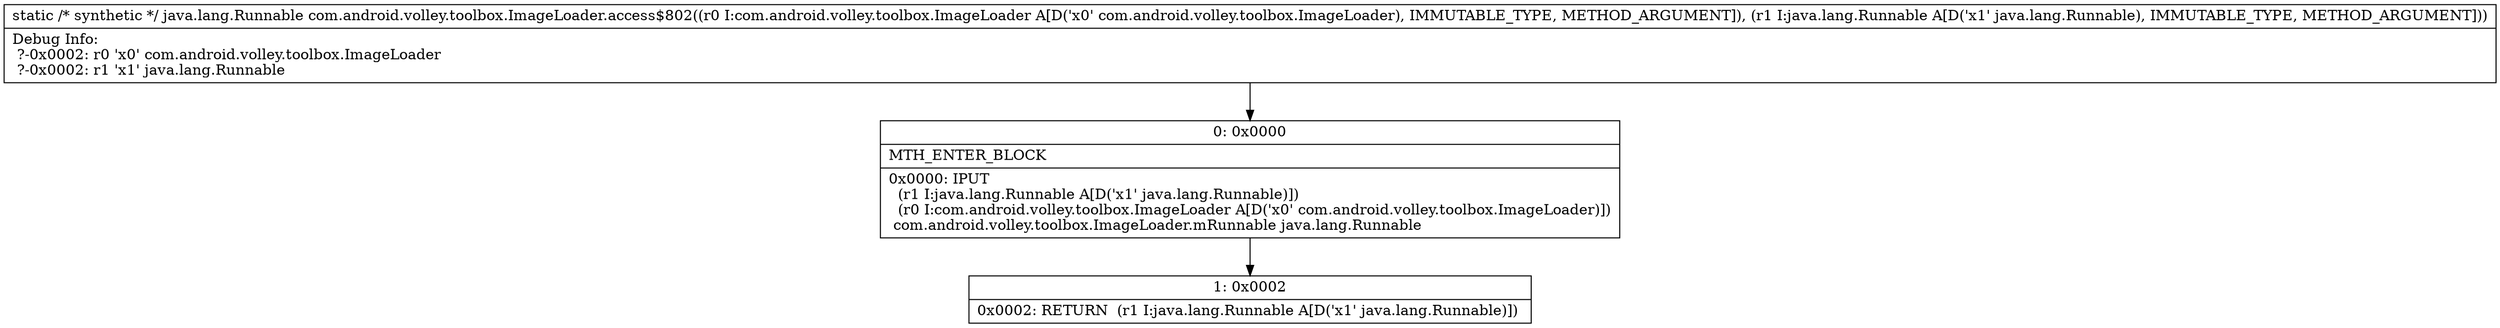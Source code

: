 digraph "CFG forcom.android.volley.toolbox.ImageLoader.access$802(Lcom\/android\/volley\/toolbox\/ImageLoader;Ljava\/lang\/Runnable;)Ljava\/lang\/Runnable;" {
Node_0 [shape=record,label="{0\:\ 0x0000|MTH_ENTER_BLOCK\l|0x0000: IPUT  \l  (r1 I:java.lang.Runnable A[D('x1' java.lang.Runnable)])\l  (r0 I:com.android.volley.toolbox.ImageLoader A[D('x0' com.android.volley.toolbox.ImageLoader)])\l com.android.volley.toolbox.ImageLoader.mRunnable java.lang.Runnable \l}"];
Node_1 [shape=record,label="{1\:\ 0x0002|0x0002: RETURN  (r1 I:java.lang.Runnable A[D('x1' java.lang.Runnable)]) \l}"];
MethodNode[shape=record,label="{static \/* synthetic *\/ java.lang.Runnable com.android.volley.toolbox.ImageLoader.access$802((r0 I:com.android.volley.toolbox.ImageLoader A[D('x0' com.android.volley.toolbox.ImageLoader), IMMUTABLE_TYPE, METHOD_ARGUMENT]), (r1 I:java.lang.Runnable A[D('x1' java.lang.Runnable), IMMUTABLE_TYPE, METHOD_ARGUMENT]))  | Debug Info:\l  ?\-0x0002: r0 'x0' com.android.volley.toolbox.ImageLoader\l  ?\-0x0002: r1 'x1' java.lang.Runnable\l}"];
MethodNode -> Node_0;
Node_0 -> Node_1;
}

